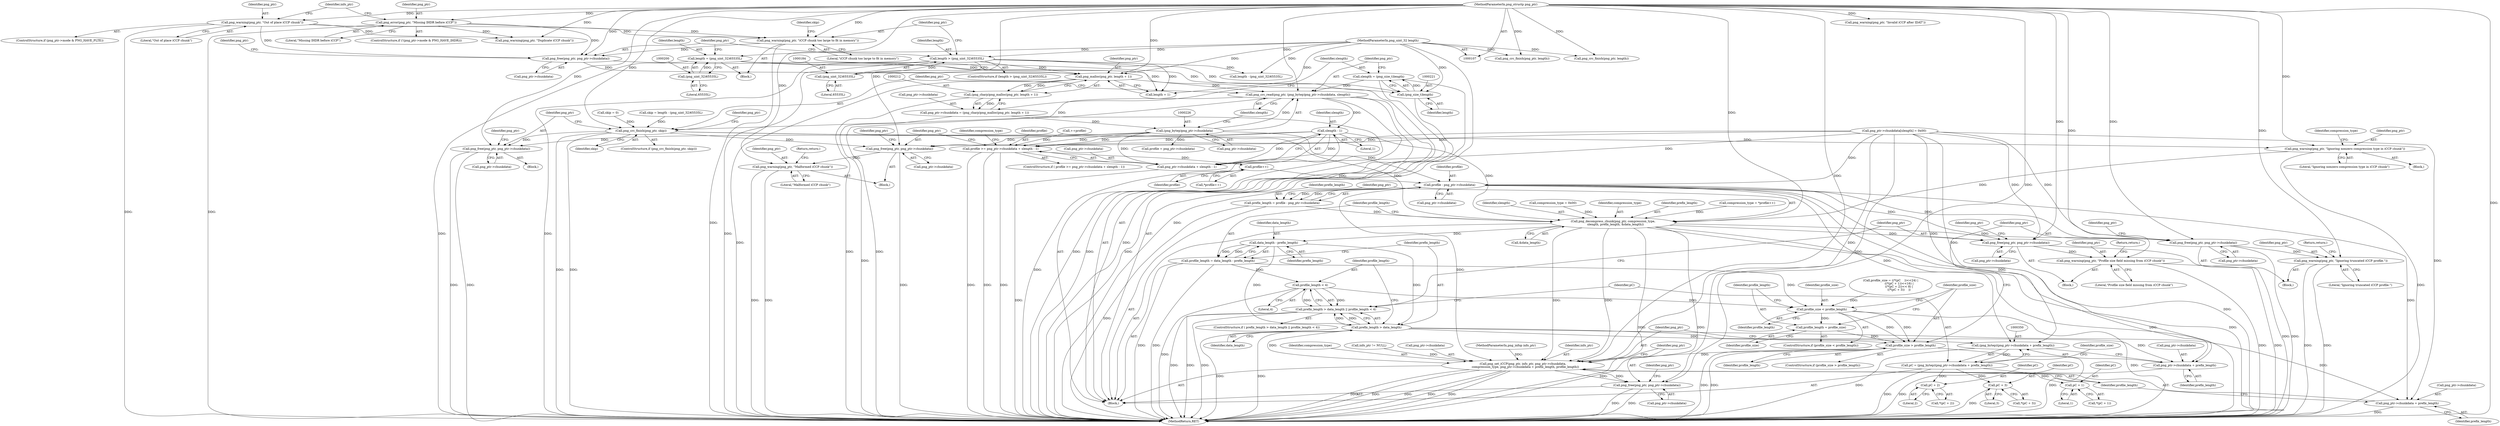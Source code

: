 digraph "0_Chrome_7f3d85b096f66870a15b37c2f40b219b2e292693_16@API" {
"1000223" [label="(Call,png_crc_read(png_ptr, (png_bytep)png_ptr->chunkdata, slength))"];
"1000213" [label="(Call,png_malloc(png_ptr, length + 1))"];
"1000202" [label="(Call,png_free(png_ptr, png_ptr->chunkdata))"];
"1000187" [label="(Call,png_warning(png_ptr, \"iCCP chunk too large to fit in memory\"))"];
"1000159" [label="(Call,png_warning(png_ptr, \"Out of place iCCP chunk\"))"];
"1000108" [label="(MethodParameterIn,png_structp png_ptr)"];
"1000134" [label="(Call,png_error(png_ptr, \"Missing IHDR before iCCP\"))"];
"1000181" [label="(Call,length > (png_uint_32)65535L)"];
"1000110" [label="(MethodParameterIn,png_uint_32 length)"];
"1000183" [label="(Call,(png_uint_32)65535L)"];
"1000197" [label="(Call,length = (png_uint_32)65535L)"];
"1000199" [label="(Call,(png_uint_32)65535L)"];
"1000225" [label="(Call,(png_bytep)png_ptr->chunkdata)"];
"1000207" [label="(Call,png_ptr->chunkdata = (png_charp)png_malloc(png_ptr, length + 1))"];
"1000211" [label="(Call,(png_charp)png_malloc(png_ptr, length + 1))"];
"1000218" [label="(Call,slength = (png_size_t)length)"];
"1000220" [label="(Call,(png_size_t)length)"];
"1000232" [label="(Call,png_crc_finish(png_ptr, skip))"];
"1000236" [label="(Call,png_free(png_ptr, png_ptr->chunkdata))"];
"1000277" [label="(Call,png_free(png_ptr, png_ptr->chunkdata))"];
"1000287" [label="(Call,png_warning(png_ptr, \"Malformed iCCP chunk\"))"];
"1000299" [label="(Call,png_warning(png_ptr, \"Ignoring nonzero compression type in iCCP chunk\"))"];
"1000312" [label="(Call,png_decompress_chunk(png_ptr, compression_type,\n     slength, prefix_length, &data_length))"];
"1000321" [label="(Call,data_length - prefix_length)"];
"1000319" [label="(Call,profile_length = data_length - prefix_length)"];
"1000329" [label="(Call,profile_length < 4)"];
"1000325" [label="(Call,prefix_length > data_length || profile_length < 4)"];
"1000382" [label="(Call,profile_size < profile_length)"];
"1000385" [label="(Call,profile_length = profile_size)"];
"1000389" [label="(Call,profile_size > profile_length)"];
"1000407" [label="(Call,png_set_iCCP(png_ptr, info_ptr, png_ptr->chunkdata,\n     compression_type, png_ptr->chunkdata + prefix_length, profile_length))"];
"1000420" [label="(Call,png_free(png_ptr, png_ptr->chunkdata))"];
"1000326" [label="(Call,prefix_length > data_length)"];
"1000349" [label="(Call,(png_bytep)(png_ptr->chunkdata + prefix_length))"];
"1000347" [label="(Call,pC = (png_bytep)(png_ptr->chunkdata + prefix_length))"];
"1000366" [label="(Call,pC + 1)"];
"1000373" [label="(Call,pC + 2)"];
"1000378" [label="(Call,pC + 3)"];
"1000351" [label="(Call,png_ptr->chunkdata + prefix_length)"];
"1000414" [label="(Call,png_ptr->chunkdata + prefix_length)"];
"1000333" [label="(Call,png_free(png_ptr, png_ptr->chunkdata))"];
"1000343" [label="(Call,png_warning(png_ptr, \"Profile size field missing from iCCP chunk\"))"];
"1000393" [label="(Call,png_free(png_ptr, png_ptr->chunkdata))"];
"1000403" [label="(Call,png_warning(png_ptr, \"Ignoring truncated iCCP profile.\"))"];
"1000273" [label="(Call,slength - 1)"];
"1000267" [label="(Call,profile >= png_ptr->chunkdata + slength - 1)"];
"1000294" [label="(Call,profile++)"];
"1000307" [label="(Call,profile - png_ptr->chunkdata)"];
"1000305" [label="(Call,prefix_length = profile - png_ptr->chunkdata)"];
"1000269" [label="(Call,png_ptr->chunkdata + slength - 1)"];
"1000393" [label="(Call,png_free(png_ptr, png_ptr->chunkdata))"];
"1000181" [label="(Call,length > (png_uint_32)65535L)"];
"1000136" [label="(Literal,\"Missing IHDR before iCCP\")"];
"1000415" [label="(Call,png_ptr->chunkdata)"];
"1000403" [label="(Call,png_warning(png_ptr, \"Ignoring truncated iCCP profile.\"))"];
"1000192" [label="(Call,length - (png_uint_32)65535L)"];
"1000213" [label="(Call,png_malloc(png_ptr, length + 1))"];
"1000189" [label="(Literal,\"iCCP chunk too large to fit in memory\")"];
"1000408" [label="(Identifier,png_ptr)"];
"1000298" [label="(Block,)"];
"1000378" [label="(Call,pC + 3)"];
"1000290" [label="(Return,return;)"];
"1000202" [label="(Call,png_free(png_ptr, png_ptr->chunkdata))"];
"1000220" [label="(Call,(png_size_t)length)"];
"1000348" [label="(Identifier,pC)"];
"1000340" [label="(Identifier,png_ptr)"];
"1000413" [label="(Identifier,compression_type)"];
"1000269" [label="(Call,png_ptr->chunkdata + slength - 1)"];
"1000326" [label="(Call,prefix_length > data_length)"];
"1000224" [label="(Identifier,png_ptr)"];
"1000135" [label="(Identifier,png_ptr)"];
"1000307" [label="(Call,profile - png_ptr->chunkdata)"];
"1000201" [label="(Literal,65535L)"];
"1000313" [label="(Identifier,png_ptr)"];
"1000316" [label="(Identifier,prefix_length)"];
"1000164" [label="(Call,info_ptr != NULL)"];
"1000266" [label="(ControlStructure,if ( profile >= png_ptr->chunkdata + slength - 1))"];
"1000186" [label="(Block,)"];
"1000250" [label="(Identifier,png_ptr)"];
"1000373" [label="(Call,pC + 2)"];
"1000380" [label="(Literal,3)"];
"1000356" [label="(Call,profile_size = ((*(pC    ))<<24) |\n                  ((*(pC + 1))<<16) |\n                  ((*(pC + 2))<< 8) |\n                  ((*(pC + 3))    ))"];
"1000182" [label="(Identifier,length)"];
"1000300" [label="(Identifier,png_ptr)"];
"1000209" [label="(Identifier,png_ptr)"];
"1000410" [label="(Call,png_ptr->chunkdata)"];
"1000319" [label="(Call,profile_length = data_length - prefix_length)"];
"1000208" [label="(Call,png_ptr->chunkdata)"];
"1000295" [label="(Identifier,profile)"];
"1000134" [label="(Call,png_error(png_ptr, \"Missing IHDR before iCCP\"))"];
"1000198" [label="(Identifier,length)"];
"1000368" [label="(Literal,1)"];
"1000330" [label="(Identifier,profile_length)"];
"1000291" [label="(Call,compression_type = *profile++)"];
"1000148" [label="(Call,png_crc_finish(png_ptr, length))"];
"1000344" [label="(Identifier,png_ptr)"];
"1000116" [label="(Call,skip = 0)"];
"1000276" [label="(Block,)"];
"1000238" [label="(Call,png_ptr->chunkdata)"];
"1000384" [label="(Identifier,profile_length)"];
"1000203" [label="(Identifier,png_ptr)"];
"1000392" [label="(Block,)"];
"1000255" [label="(Call,profile = png_ptr->chunkdata)"];
"1000231" [label="(ControlStructure,if (png_crc_finish(png_ptr, skip)))"];
"1000223" [label="(Call,png_crc_read(png_ptr, (png_bytep)png_ptr->chunkdata, slength))"];
"1000405" [label="(Literal,\"Ignoring truncated iCCP profile.\")"];
"1000215" [label="(Call,length + 1)"];
"1000325" [label="(Call,prefix_length > data_length || profile_length < 4)"];
"1000243" [label="(Identifier,png_ptr)"];
"1000322" [label="(Identifier,data_length)"];
"1000323" [label="(Identifier,prefix_length)"];
"1000153" [label="(ControlStructure,if (png_ptr->mode & PNG_HAVE_PLTE))"];
"1000355" [label="(Identifier,prefix_length)"];
"1000365" [label="(Call,*(pC + 1))"];
"1000422" [label="(Call,png_ptr->chunkdata)"];
"1000331" [label="(Literal,4)"];
"1000406" [label="(Return,return;)"];
"1000414" [label="(Call,png_ptr->chunkdata + prefix_length)"];
"1000386" [label="(Identifier,profile_length)"];
"1000160" [label="(Identifier,png_ptr)"];
"1000185" [label="(Literal,65535L)"];
"1000222" [label="(Identifier,length)"];
"1000247" [label="(Call,png_ptr->chunkdata[slength] = 0x00)"];
"1000293" [label="(Call,*profile++)"];
"1000191" [label="(Identifier,skip)"];
"1000219" [label="(Identifier,slength)"];
"1000379" [label="(Identifier,pC)"];
"1000111" [label="(Block,)"];
"1000108" [label="(MethodParameterIn,png_structp png_ptr)"];
"1000264" [label="(Call,++profile)"];
"1000375" [label="(Literal,2)"];
"1000388" [label="(ControlStructure,if (profile_size > profile_length))"];
"1000400" [label="(Identifier,png_ptr)"];
"1000227" [label="(Call,png_ptr->chunkdata)"];
"1000383" [label="(Identifier,profile_size)"];
"1000333" [label="(Call,png_free(png_ptr, png_ptr->chunkdata))"];
"1000161" [label="(Literal,\"Out of place iCCP chunk\")"];
"1000387" [label="(Identifier,profile_size)"];
"1000317" [label="(Call,&data_length)"];
"1000110" [label="(MethodParameterIn,png_uint_32 length)"];
"1000367" [label="(Identifier,pC)"];
"1000306" [label="(Identifier,prefix_length)"];
"1000270" [label="(Call,png_ptr->chunkdata)"];
"1000236" [label="(Call,png_free(png_ptr, png_ptr->chunkdata))"];
"1000109" [label="(MethodParameterIn,png_infop info_ptr)"];
"1000159" [label="(Call,png_warning(png_ptr, \"Out of place iCCP chunk\"))"];
"1000321" [label="(Call,data_length - prefix_length)"];
"1000190" [label="(Call,skip = length - (png_uint_32)65535L)"];
"1000237" [label="(Identifier,png_ptr)"];
"1000390" [label="(Identifier,profile_size)"];
"1000382" [label="(Call,profile_size < profile_length)"];
"1000187" [label="(Call,png_warning(png_ptr, \"iCCP chunk too large to fit in memory\"))"];
"1000389" [label="(Call,profile_size > profile_length)"];
"1000278" [label="(Identifier,png_ptr)"];
"1000127" [label="(ControlStructure,if (!(png_ptr->mode & PNG_HAVE_IHDR)))"];
"1000188" [label="(Identifier,png_ptr)"];
"1000183" [label="(Call,(png_uint_32)65535L)"];
"1000230" [label="(Identifier,slength)"];
"1000204" [label="(Call,png_ptr->chunkdata)"];
"1000409" [label="(Identifier,info_ptr)"];
"1000352" [label="(Call,png_ptr->chunkdata)"];
"1000328" [label="(Identifier,data_length)"];
"1000427" [label="(Identifier,png_ptr)"];
"1000289" [label="(Literal,\"Malformed iCCP chunk\")"];
"1000351" [label="(Call,png_ptr->chunkdata + prefix_length)"];
"1000357" [label="(Identifier,profile_size)"];
"1000294" [label="(Call,profile++)"];
"1000235" [label="(Block,)"];
"1000335" [label="(Call,png_ptr->chunkdata)"];
"1000407" [label="(Call,png_set_iCCP(png_ptr, info_ptr, png_ptr->chunkdata,\n     compression_type, png_ptr->chunkdata + prefix_length, profile_length))"];
"1000199" [label="(Call,(png_uint_32)65535L)"];
"1000234" [label="(Identifier,skip)"];
"1000395" [label="(Call,png_ptr->chunkdata)"];
"1000292" [label="(Identifier,compression_type)"];
"1000287" [label="(Call,png_warning(png_ptr, \"Malformed iCCP chunk\"))"];
"1000207" [label="(Call,png_ptr->chunkdata = (png_charp)png_malloc(png_ptr, length + 1))"];
"1000334" [label="(Identifier,png_ptr)"];
"1000345" [label="(Literal,\"Profile size field missing from iCCP chunk\")"];
"1000232" [label="(Call,png_crc_finish(png_ptr, skip))"];
"1000381" [label="(ControlStructure,if (profile_size < profile_length))"];
"1000343" [label="(Call,png_warning(png_ptr, \"Profile size field missing from iCCP chunk\"))"];
"1000284" [label="(Identifier,png_ptr)"];
"1000324" [label="(ControlStructure,if ( prefix_length > data_length || profile_length < 4))"];
"1000420" [label="(Call,png_free(png_ptr, png_ptr->chunkdata))"];
"1000218" [label="(Call,slength = (png_size_t)length)"];
"1000418" [label="(Identifier,prefix_length)"];
"1000430" [label="(MethodReturn,RET)"];
"1000233" [label="(Identifier,png_ptr)"];
"1000267" [label="(Call,profile >= png_ptr->chunkdata + slength - 1)"];
"1000273" [label="(Call,slength - 1)"];
"1000312" [label="(Call,png_decompress_chunk(png_ptr, compression_type,\n     slength, prefix_length, &data_length))"];
"1000404" [label="(Identifier,png_ptr)"];
"1000315" [label="(Identifier,slength)"];
"1000366" [label="(Call,pC + 1)"];
"1000145" [label="(Call,png_warning(png_ptr, \"Invalid iCCP after IDAT\"))"];
"1000279" [label="(Call,png_ptr->chunkdata)"];
"1000320" [label="(Identifier,profile_length)"];
"1000394" [label="(Identifier,png_ptr)"];
"1000302" [label="(Call,compression_type = 0x00)"];
"1000288" [label="(Identifier,png_ptr)"];
"1000305" [label="(Call,prefix_length = profile - png_ptr->chunkdata)"];
"1000419" [label="(Identifier,profile_length)"];
"1000268" [label="(Identifier,profile)"];
"1000275" [label="(Literal,1)"];
"1000176" [label="(Call,png_crc_finish(png_ptr, length))"];
"1000346" [label="(Return,return;)"];
"1000303" [label="(Identifier,compression_type)"];
"1000197" [label="(Call,length = (png_uint_32)65535L)"];
"1000347" [label="(Call,pC = (png_bytep)(png_ptr->chunkdata + prefix_length))"];
"1000372" [label="(Call,*(pC + 2))"];
"1000299" [label="(Call,png_warning(png_ptr, \"Ignoring nonzero compression type in iCCP chunk\"))"];
"1000421" [label="(Identifier,png_ptr)"];
"1000173" [label="(Call,png_warning(png_ptr, \"Duplicate iCCP chunk\"))"];
"1000329" [label="(Call,profile_length < 4)"];
"1000165" [label="(Identifier,info_ptr)"];
"1000277" [label="(Call,png_free(png_ptr, png_ptr->chunkdata))"];
"1000225" [label="(Call,(png_bytep)png_ptr->chunkdata)"];
"1000309" [label="(Call,png_ptr->chunkdata)"];
"1000391" [label="(Identifier,profile_length)"];
"1000301" [label="(Literal,\"Ignoring nonzero compression type in iCCP chunk\")"];
"1000214" [label="(Identifier,png_ptr)"];
"1000385" [label="(Call,profile_length = profile_size)"];
"1000349" [label="(Call,(png_bytep)(png_ptr->chunkdata + prefix_length))"];
"1000377" [label="(Call,*(pC + 3))"];
"1000314" [label="(Identifier,compression_type)"];
"1000374" [label="(Identifier,pC)"];
"1000180" [label="(ControlStructure,if (length > (png_uint_32)65535L))"];
"1000211" [label="(Call,(png_charp)png_malloc(png_ptr, length + 1))"];
"1000332" [label="(Block,)"];
"1000308" [label="(Identifier,profile)"];
"1000327" [label="(Identifier,prefix_length)"];
"1000274" [label="(Identifier,slength)"];
"1000223" -> "1000111"  [label="AST: "];
"1000223" -> "1000230"  [label="CFG: "];
"1000224" -> "1000223"  [label="AST: "];
"1000225" -> "1000223"  [label="AST: "];
"1000230" -> "1000223"  [label="AST: "];
"1000233" -> "1000223"  [label="CFG: "];
"1000223" -> "1000430"  [label="DDG: "];
"1000223" -> "1000430"  [label="DDG: "];
"1000223" -> "1000430"  [label="DDG: "];
"1000213" -> "1000223"  [label="DDG: "];
"1000108" -> "1000223"  [label="DDG: "];
"1000225" -> "1000223"  [label="DDG: "];
"1000218" -> "1000223"  [label="DDG: "];
"1000223" -> "1000232"  [label="DDG: "];
"1000223" -> "1000273"  [label="DDG: "];
"1000213" -> "1000211"  [label="AST: "];
"1000213" -> "1000215"  [label="CFG: "];
"1000214" -> "1000213"  [label="AST: "];
"1000215" -> "1000213"  [label="AST: "];
"1000211" -> "1000213"  [label="CFG: "];
"1000213" -> "1000430"  [label="DDG: "];
"1000213" -> "1000211"  [label="DDG: "];
"1000213" -> "1000211"  [label="DDG: "];
"1000202" -> "1000213"  [label="DDG: "];
"1000108" -> "1000213"  [label="DDG: "];
"1000181" -> "1000213"  [label="DDG: "];
"1000197" -> "1000213"  [label="DDG: "];
"1000110" -> "1000213"  [label="DDG: "];
"1000202" -> "1000111"  [label="AST: "];
"1000202" -> "1000204"  [label="CFG: "];
"1000203" -> "1000202"  [label="AST: "];
"1000204" -> "1000202"  [label="AST: "];
"1000209" -> "1000202"  [label="CFG: "];
"1000187" -> "1000202"  [label="DDG: "];
"1000159" -> "1000202"  [label="DDG: "];
"1000134" -> "1000202"  [label="DDG: "];
"1000108" -> "1000202"  [label="DDG: "];
"1000187" -> "1000186"  [label="AST: "];
"1000187" -> "1000189"  [label="CFG: "];
"1000188" -> "1000187"  [label="AST: "];
"1000189" -> "1000187"  [label="AST: "];
"1000191" -> "1000187"  [label="CFG: "];
"1000187" -> "1000430"  [label="DDG: "];
"1000159" -> "1000187"  [label="DDG: "];
"1000134" -> "1000187"  [label="DDG: "];
"1000108" -> "1000187"  [label="DDG: "];
"1000159" -> "1000153"  [label="AST: "];
"1000159" -> "1000161"  [label="CFG: "];
"1000160" -> "1000159"  [label="AST: "];
"1000161" -> "1000159"  [label="AST: "];
"1000165" -> "1000159"  [label="CFG: "];
"1000159" -> "1000430"  [label="DDG: "];
"1000108" -> "1000159"  [label="DDG: "];
"1000159" -> "1000173"  [label="DDG: "];
"1000108" -> "1000107"  [label="AST: "];
"1000108" -> "1000430"  [label="DDG: "];
"1000108" -> "1000134"  [label="DDG: "];
"1000108" -> "1000145"  [label="DDG: "];
"1000108" -> "1000148"  [label="DDG: "];
"1000108" -> "1000173"  [label="DDG: "];
"1000108" -> "1000176"  [label="DDG: "];
"1000108" -> "1000232"  [label="DDG: "];
"1000108" -> "1000236"  [label="DDG: "];
"1000108" -> "1000277"  [label="DDG: "];
"1000108" -> "1000287"  [label="DDG: "];
"1000108" -> "1000299"  [label="DDG: "];
"1000108" -> "1000312"  [label="DDG: "];
"1000108" -> "1000333"  [label="DDG: "];
"1000108" -> "1000343"  [label="DDG: "];
"1000108" -> "1000393"  [label="DDG: "];
"1000108" -> "1000403"  [label="DDG: "];
"1000108" -> "1000407"  [label="DDG: "];
"1000108" -> "1000420"  [label="DDG: "];
"1000134" -> "1000127"  [label="AST: "];
"1000134" -> "1000136"  [label="CFG: "];
"1000135" -> "1000134"  [label="AST: "];
"1000136" -> "1000134"  [label="AST: "];
"1000165" -> "1000134"  [label="CFG: "];
"1000134" -> "1000430"  [label="DDG: "];
"1000134" -> "1000173"  [label="DDG: "];
"1000181" -> "1000180"  [label="AST: "];
"1000181" -> "1000183"  [label="CFG: "];
"1000182" -> "1000181"  [label="AST: "];
"1000183" -> "1000181"  [label="AST: "];
"1000188" -> "1000181"  [label="CFG: "];
"1000203" -> "1000181"  [label="CFG: "];
"1000181" -> "1000430"  [label="DDG: "];
"1000181" -> "1000430"  [label="DDG: "];
"1000110" -> "1000181"  [label="DDG: "];
"1000183" -> "1000181"  [label="DDG: "];
"1000181" -> "1000192"  [label="DDG: "];
"1000181" -> "1000215"  [label="DDG: "];
"1000181" -> "1000220"  [label="DDG: "];
"1000110" -> "1000107"  [label="AST: "];
"1000110" -> "1000430"  [label="DDG: "];
"1000110" -> "1000148"  [label="DDG: "];
"1000110" -> "1000176"  [label="DDG: "];
"1000110" -> "1000192"  [label="DDG: "];
"1000110" -> "1000197"  [label="DDG: "];
"1000110" -> "1000215"  [label="DDG: "];
"1000110" -> "1000220"  [label="DDG: "];
"1000183" -> "1000185"  [label="CFG: "];
"1000184" -> "1000183"  [label="AST: "];
"1000185" -> "1000183"  [label="AST: "];
"1000197" -> "1000186"  [label="AST: "];
"1000197" -> "1000199"  [label="CFG: "];
"1000198" -> "1000197"  [label="AST: "];
"1000199" -> "1000197"  [label="AST: "];
"1000203" -> "1000197"  [label="CFG: "];
"1000197" -> "1000430"  [label="DDG: "];
"1000199" -> "1000197"  [label="DDG: "];
"1000197" -> "1000215"  [label="DDG: "];
"1000197" -> "1000220"  [label="DDG: "];
"1000199" -> "1000201"  [label="CFG: "];
"1000200" -> "1000199"  [label="AST: "];
"1000201" -> "1000199"  [label="AST: "];
"1000225" -> "1000227"  [label="CFG: "];
"1000226" -> "1000225"  [label="AST: "];
"1000227" -> "1000225"  [label="AST: "];
"1000230" -> "1000225"  [label="CFG: "];
"1000207" -> "1000225"  [label="DDG: "];
"1000225" -> "1000236"  [label="DDG: "];
"1000225" -> "1000255"  [label="DDG: "];
"1000225" -> "1000267"  [label="DDG: "];
"1000225" -> "1000269"  [label="DDG: "];
"1000225" -> "1000277"  [label="DDG: "];
"1000225" -> "1000307"  [label="DDG: "];
"1000207" -> "1000111"  [label="AST: "];
"1000207" -> "1000211"  [label="CFG: "];
"1000208" -> "1000207"  [label="AST: "];
"1000211" -> "1000207"  [label="AST: "];
"1000219" -> "1000207"  [label="CFG: "];
"1000207" -> "1000430"  [label="DDG: "];
"1000211" -> "1000207"  [label="DDG: "];
"1000212" -> "1000211"  [label="AST: "];
"1000211" -> "1000430"  [label="DDG: "];
"1000218" -> "1000111"  [label="AST: "];
"1000218" -> "1000220"  [label="CFG: "];
"1000219" -> "1000218"  [label="AST: "];
"1000220" -> "1000218"  [label="AST: "];
"1000224" -> "1000218"  [label="CFG: "];
"1000218" -> "1000430"  [label="DDG: "];
"1000220" -> "1000218"  [label="DDG: "];
"1000220" -> "1000222"  [label="CFG: "];
"1000221" -> "1000220"  [label="AST: "];
"1000222" -> "1000220"  [label="AST: "];
"1000220" -> "1000430"  [label="DDG: "];
"1000232" -> "1000231"  [label="AST: "];
"1000232" -> "1000234"  [label="CFG: "];
"1000233" -> "1000232"  [label="AST: "];
"1000234" -> "1000232"  [label="AST: "];
"1000237" -> "1000232"  [label="CFG: "];
"1000250" -> "1000232"  [label="CFG: "];
"1000232" -> "1000430"  [label="DDG: "];
"1000232" -> "1000430"  [label="DDG: "];
"1000116" -> "1000232"  [label="DDG: "];
"1000190" -> "1000232"  [label="DDG: "];
"1000232" -> "1000236"  [label="DDG: "];
"1000232" -> "1000277"  [label="DDG: "];
"1000232" -> "1000299"  [label="DDG: "];
"1000232" -> "1000312"  [label="DDG: "];
"1000236" -> "1000235"  [label="AST: "];
"1000236" -> "1000238"  [label="CFG: "];
"1000237" -> "1000236"  [label="AST: "];
"1000238" -> "1000236"  [label="AST: "];
"1000243" -> "1000236"  [label="CFG: "];
"1000236" -> "1000430"  [label="DDG: "];
"1000236" -> "1000430"  [label="DDG: "];
"1000277" -> "1000276"  [label="AST: "];
"1000277" -> "1000279"  [label="CFG: "];
"1000278" -> "1000277"  [label="AST: "];
"1000279" -> "1000277"  [label="AST: "];
"1000284" -> "1000277"  [label="CFG: "];
"1000277" -> "1000430"  [label="DDG: "];
"1000247" -> "1000277"  [label="DDG: "];
"1000277" -> "1000287"  [label="DDG: "];
"1000287" -> "1000276"  [label="AST: "];
"1000287" -> "1000289"  [label="CFG: "];
"1000288" -> "1000287"  [label="AST: "];
"1000289" -> "1000287"  [label="AST: "];
"1000290" -> "1000287"  [label="CFG: "];
"1000287" -> "1000430"  [label="DDG: "];
"1000287" -> "1000430"  [label="DDG: "];
"1000299" -> "1000298"  [label="AST: "];
"1000299" -> "1000301"  [label="CFG: "];
"1000300" -> "1000299"  [label="AST: "];
"1000301" -> "1000299"  [label="AST: "];
"1000303" -> "1000299"  [label="CFG: "];
"1000299" -> "1000430"  [label="DDG: "];
"1000299" -> "1000312"  [label="DDG: "];
"1000312" -> "1000111"  [label="AST: "];
"1000312" -> "1000317"  [label="CFG: "];
"1000313" -> "1000312"  [label="AST: "];
"1000314" -> "1000312"  [label="AST: "];
"1000315" -> "1000312"  [label="AST: "];
"1000316" -> "1000312"  [label="AST: "];
"1000317" -> "1000312"  [label="AST: "];
"1000320" -> "1000312"  [label="CFG: "];
"1000312" -> "1000430"  [label="DDG: "];
"1000312" -> "1000430"  [label="DDG: "];
"1000312" -> "1000430"  [label="DDG: "];
"1000312" -> "1000430"  [label="DDG: "];
"1000291" -> "1000312"  [label="DDG: "];
"1000302" -> "1000312"  [label="DDG: "];
"1000273" -> "1000312"  [label="DDG: "];
"1000305" -> "1000312"  [label="DDG: "];
"1000312" -> "1000321"  [label="DDG: "];
"1000312" -> "1000333"  [label="DDG: "];
"1000312" -> "1000393"  [label="DDG: "];
"1000312" -> "1000407"  [label="DDG: "];
"1000312" -> "1000407"  [label="DDG: "];
"1000321" -> "1000319"  [label="AST: "];
"1000321" -> "1000323"  [label="CFG: "];
"1000322" -> "1000321"  [label="AST: "];
"1000323" -> "1000321"  [label="AST: "];
"1000319" -> "1000321"  [label="CFG: "];
"1000321" -> "1000319"  [label="DDG: "];
"1000321" -> "1000319"  [label="DDG: "];
"1000321" -> "1000326"  [label="DDG: "];
"1000321" -> "1000326"  [label="DDG: "];
"1000319" -> "1000111"  [label="AST: "];
"1000320" -> "1000319"  [label="AST: "];
"1000327" -> "1000319"  [label="CFG: "];
"1000319" -> "1000430"  [label="DDG: "];
"1000319" -> "1000430"  [label="DDG: "];
"1000319" -> "1000329"  [label="DDG: "];
"1000319" -> "1000382"  [label="DDG: "];
"1000329" -> "1000325"  [label="AST: "];
"1000329" -> "1000331"  [label="CFG: "];
"1000330" -> "1000329"  [label="AST: "];
"1000331" -> "1000329"  [label="AST: "];
"1000325" -> "1000329"  [label="CFG: "];
"1000329" -> "1000430"  [label="DDG: "];
"1000329" -> "1000325"  [label="DDG: "];
"1000329" -> "1000325"  [label="DDG: "];
"1000329" -> "1000382"  [label="DDG: "];
"1000325" -> "1000324"  [label="AST: "];
"1000325" -> "1000326"  [label="CFG: "];
"1000326" -> "1000325"  [label="AST: "];
"1000334" -> "1000325"  [label="CFG: "];
"1000348" -> "1000325"  [label="CFG: "];
"1000325" -> "1000430"  [label="DDG: "];
"1000325" -> "1000430"  [label="DDG: "];
"1000325" -> "1000430"  [label="DDG: "];
"1000326" -> "1000325"  [label="DDG: "];
"1000326" -> "1000325"  [label="DDG: "];
"1000382" -> "1000381"  [label="AST: "];
"1000382" -> "1000384"  [label="CFG: "];
"1000383" -> "1000382"  [label="AST: "];
"1000384" -> "1000382"  [label="AST: "];
"1000386" -> "1000382"  [label="CFG: "];
"1000390" -> "1000382"  [label="CFG: "];
"1000382" -> "1000430"  [label="DDG: "];
"1000356" -> "1000382"  [label="DDG: "];
"1000382" -> "1000385"  [label="DDG: "];
"1000382" -> "1000389"  [label="DDG: "];
"1000382" -> "1000389"  [label="DDG: "];
"1000385" -> "1000381"  [label="AST: "];
"1000385" -> "1000387"  [label="CFG: "];
"1000386" -> "1000385"  [label="AST: "];
"1000387" -> "1000385"  [label="AST: "];
"1000390" -> "1000385"  [label="CFG: "];
"1000385" -> "1000389"  [label="DDG: "];
"1000389" -> "1000388"  [label="AST: "];
"1000389" -> "1000391"  [label="CFG: "];
"1000390" -> "1000389"  [label="AST: "];
"1000391" -> "1000389"  [label="AST: "];
"1000394" -> "1000389"  [label="CFG: "];
"1000408" -> "1000389"  [label="CFG: "];
"1000389" -> "1000430"  [label="DDG: "];
"1000389" -> "1000430"  [label="DDG: "];
"1000389" -> "1000430"  [label="DDG: "];
"1000389" -> "1000407"  [label="DDG: "];
"1000407" -> "1000111"  [label="AST: "];
"1000407" -> "1000419"  [label="CFG: "];
"1000408" -> "1000407"  [label="AST: "];
"1000409" -> "1000407"  [label="AST: "];
"1000410" -> "1000407"  [label="AST: "];
"1000413" -> "1000407"  [label="AST: "];
"1000414" -> "1000407"  [label="AST: "];
"1000419" -> "1000407"  [label="AST: "];
"1000421" -> "1000407"  [label="CFG: "];
"1000407" -> "1000430"  [label="DDG: "];
"1000407" -> "1000430"  [label="DDG: "];
"1000407" -> "1000430"  [label="DDG: "];
"1000407" -> "1000430"  [label="DDG: "];
"1000407" -> "1000430"  [label="DDG: "];
"1000164" -> "1000407"  [label="DDG: "];
"1000109" -> "1000407"  [label="DDG: "];
"1000247" -> "1000407"  [label="DDG: "];
"1000307" -> "1000407"  [label="DDG: "];
"1000326" -> "1000407"  [label="DDG: "];
"1000407" -> "1000420"  [label="DDG: "];
"1000407" -> "1000420"  [label="DDG: "];
"1000420" -> "1000111"  [label="AST: "];
"1000420" -> "1000422"  [label="CFG: "];
"1000421" -> "1000420"  [label="AST: "];
"1000422" -> "1000420"  [label="AST: "];
"1000427" -> "1000420"  [label="CFG: "];
"1000420" -> "1000430"  [label="DDG: "];
"1000420" -> "1000430"  [label="DDG: "];
"1000247" -> "1000420"  [label="DDG: "];
"1000326" -> "1000328"  [label="CFG: "];
"1000327" -> "1000326"  [label="AST: "];
"1000328" -> "1000326"  [label="AST: "];
"1000330" -> "1000326"  [label="CFG: "];
"1000326" -> "1000430"  [label="DDG: "];
"1000326" -> "1000430"  [label="DDG: "];
"1000326" -> "1000349"  [label="DDG: "];
"1000326" -> "1000351"  [label="DDG: "];
"1000326" -> "1000414"  [label="DDG: "];
"1000349" -> "1000347"  [label="AST: "];
"1000349" -> "1000351"  [label="CFG: "];
"1000350" -> "1000349"  [label="AST: "];
"1000351" -> "1000349"  [label="AST: "];
"1000347" -> "1000349"  [label="CFG: "];
"1000349" -> "1000430"  [label="DDG: "];
"1000349" -> "1000347"  [label="DDG: "];
"1000247" -> "1000349"  [label="DDG: "];
"1000307" -> "1000349"  [label="DDG: "];
"1000347" -> "1000111"  [label="AST: "];
"1000348" -> "1000347"  [label="AST: "];
"1000357" -> "1000347"  [label="CFG: "];
"1000347" -> "1000430"  [label="DDG: "];
"1000347" -> "1000366"  [label="DDG: "];
"1000347" -> "1000373"  [label="DDG: "];
"1000347" -> "1000378"  [label="DDG: "];
"1000366" -> "1000365"  [label="AST: "];
"1000366" -> "1000368"  [label="CFG: "];
"1000367" -> "1000366"  [label="AST: "];
"1000368" -> "1000366"  [label="AST: "];
"1000365" -> "1000366"  [label="CFG: "];
"1000373" -> "1000372"  [label="AST: "];
"1000373" -> "1000375"  [label="CFG: "];
"1000374" -> "1000373"  [label="AST: "];
"1000375" -> "1000373"  [label="AST: "];
"1000372" -> "1000373"  [label="CFG: "];
"1000378" -> "1000377"  [label="AST: "];
"1000378" -> "1000380"  [label="CFG: "];
"1000379" -> "1000378"  [label="AST: "];
"1000380" -> "1000378"  [label="AST: "];
"1000377" -> "1000378"  [label="CFG: "];
"1000378" -> "1000430"  [label="DDG: "];
"1000351" -> "1000355"  [label="CFG: "];
"1000352" -> "1000351"  [label="AST: "];
"1000355" -> "1000351"  [label="AST: "];
"1000351" -> "1000430"  [label="DDG: "];
"1000247" -> "1000351"  [label="DDG: "];
"1000307" -> "1000351"  [label="DDG: "];
"1000414" -> "1000418"  [label="CFG: "];
"1000415" -> "1000414"  [label="AST: "];
"1000418" -> "1000414"  [label="AST: "];
"1000419" -> "1000414"  [label="CFG: "];
"1000414" -> "1000430"  [label="DDG: "];
"1000247" -> "1000414"  [label="DDG: "];
"1000307" -> "1000414"  [label="DDG: "];
"1000333" -> "1000332"  [label="AST: "];
"1000333" -> "1000335"  [label="CFG: "];
"1000334" -> "1000333"  [label="AST: "];
"1000335" -> "1000333"  [label="AST: "];
"1000340" -> "1000333"  [label="CFG: "];
"1000333" -> "1000430"  [label="DDG: "];
"1000247" -> "1000333"  [label="DDG: "];
"1000307" -> "1000333"  [label="DDG: "];
"1000333" -> "1000343"  [label="DDG: "];
"1000343" -> "1000332"  [label="AST: "];
"1000343" -> "1000345"  [label="CFG: "];
"1000344" -> "1000343"  [label="AST: "];
"1000345" -> "1000343"  [label="AST: "];
"1000346" -> "1000343"  [label="CFG: "];
"1000343" -> "1000430"  [label="DDG: "];
"1000343" -> "1000430"  [label="DDG: "];
"1000393" -> "1000392"  [label="AST: "];
"1000393" -> "1000395"  [label="CFG: "];
"1000394" -> "1000393"  [label="AST: "];
"1000395" -> "1000393"  [label="AST: "];
"1000400" -> "1000393"  [label="CFG: "];
"1000393" -> "1000430"  [label="DDG: "];
"1000247" -> "1000393"  [label="DDG: "];
"1000307" -> "1000393"  [label="DDG: "];
"1000393" -> "1000403"  [label="DDG: "];
"1000403" -> "1000392"  [label="AST: "];
"1000403" -> "1000405"  [label="CFG: "];
"1000404" -> "1000403"  [label="AST: "];
"1000405" -> "1000403"  [label="AST: "];
"1000406" -> "1000403"  [label="CFG: "];
"1000403" -> "1000430"  [label="DDG: "];
"1000403" -> "1000430"  [label="DDG: "];
"1000273" -> "1000269"  [label="AST: "];
"1000273" -> "1000275"  [label="CFG: "];
"1000274" -> "1000273"  [label="AST: "];
"1000275" -> "1000273"  [label="AST: "];
"1000269" -> "1000273"  [label="CFG: "];
"1000273" -> "1000430"  [label="DDG: "];
"1000273" -> "1000267"  [label="DDG: "];
"1000273" -> "1000267"  [label="DDG: "];
"1000273" -> "1000269"  [label="DDG: "];
"1000273" -> "1000269"  [label="DDG: "];
"1000267" -> "1000266"  [label="AST: "];
"1000267" -> "1000269"  [label="CFG: "];
"1000268" -> "1000267"  [label="AST: "];
"1000269" -> "1000267"  [label="AST: "];
"1000278" -> "1000267"  [label="CFG: "];
"1000292" -> "1000267"  [label="CFG: "];
"1000267" -> "1000430"  [label="DDG: "];
"1000267" -> "1000430"  [label="DDG: "];
"1000267" -> "1000430"  [label="DDG: "];
"1000264" -> "1000267"  [label="DDG: "];
"1000247" -> "1000267"  [label="DDG: "];
"1000267" -> "1000294"  [label="DDG: "];
"1000294" -> "1000293"  [label="AST: "];
"1000294" -> "1000295"  [label="CFG: "];
"1000295" -> "1000294"  [label="AST: "];
"1000293" -> "1000294"  [label="CFG: "];
"1000294" -> "1000307"  [label="DDG: "];
"1000307" -> "1000305"  [label="AST: "];
"1000307" -> "1000309"  [label="CFG: "];
"1000308" -> "1000307"  [label="AST: "];
"1000309" -> "1000307"  [label="AST: "];
"1000305" -> "1000307"  [label="CFG: "];
"1000307" -> "1000430"  [label="DDG: "];
"1000307" -> "1000305"  [label="DDG: "];
"1000307" -> "1000305"  [label="DDG: "];
"1000247" -> "1000307"  [label="DDG: "];
"1000305" -> "1000111"  [label="AST: "];
"1000306" -> "1000305"  [label="AST: "];
"1000313" -> "1000305"  [label="CFG: "];
"1000305" -> "1000430"  [label="DDG: "];
"1000270" -> "1000269"  [label="AST: "];
"1000269" -> "1000430"  [label="DDG: "];
"1000247" -> "1000269"  [label="DDG: "];
}
